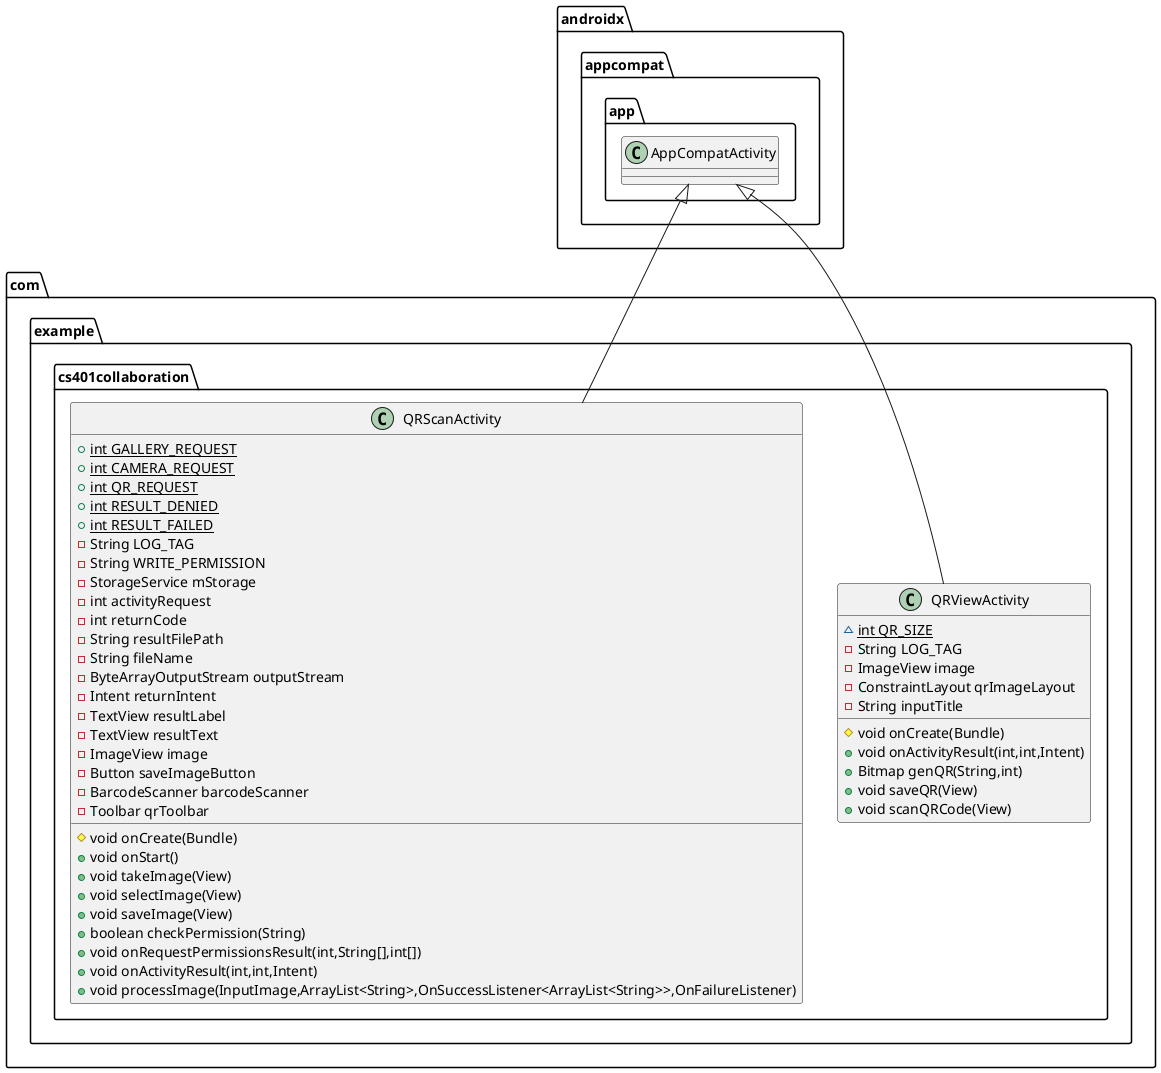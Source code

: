 @startuml
class com.example.cs401collaboration.QRViewActivity {
~ {static} int QR_SIZE
- String LOG_TAG
- ImageView image
- ConstraintLayout qrImageLayout
- String inputTitle
# void onCreate(Bundle)
+ void onActivityResult(int,int,Intent)
+ Bitmap genQR(String,int)
+ void saveQR(View)
+ void scanQRCode(View)
}
class com.example.cs401collaboration.QRScanActivity {
+ {static} int GALLERY_REQUEST
+ {static} int CAMERA_REQUEST
+ {static} int QR_REQUEST
+ {static} int RESULT_DENIED
+ {static} int RESULT_FAILED
- String LOG_TAG
- String WRITE_PERMISSION
- StorageService mStorage
- int activityRequest
- int returnCode
- String resultFilePath
- String fileName
- ByteArrayOutputStream outputStream
- Intent returnIntent
- TextView resultLabel
- TextView resultText
- ImageView image
- Button saveImageButton
- BarcodeScanner barcodeScanner
- Toolbar qrToolbar
# void onCreate(Bundle)
+ void onStart()
+ void takeImage(View)
+ void selectImage(View)
+ void saveImage(View)
+ boolean checkPermission(String)
+ void onRequestPermissionsResult(int,String[],int[])
+ void onActivityResult(int,int,Intent)
+ void processImage(InputImage,ArrayList<String>,OnSuccessListener<ArrayList<String>>,OnFailureListener)
}


androidx.appcompat.app.AppCompatActivity <|-- com.example.cs401collaboration.QRViewActivity
androidx.appcompat.app.AppCompatActivity <|-- com.example.cs401collaboration.QRScanActivity
@enduml